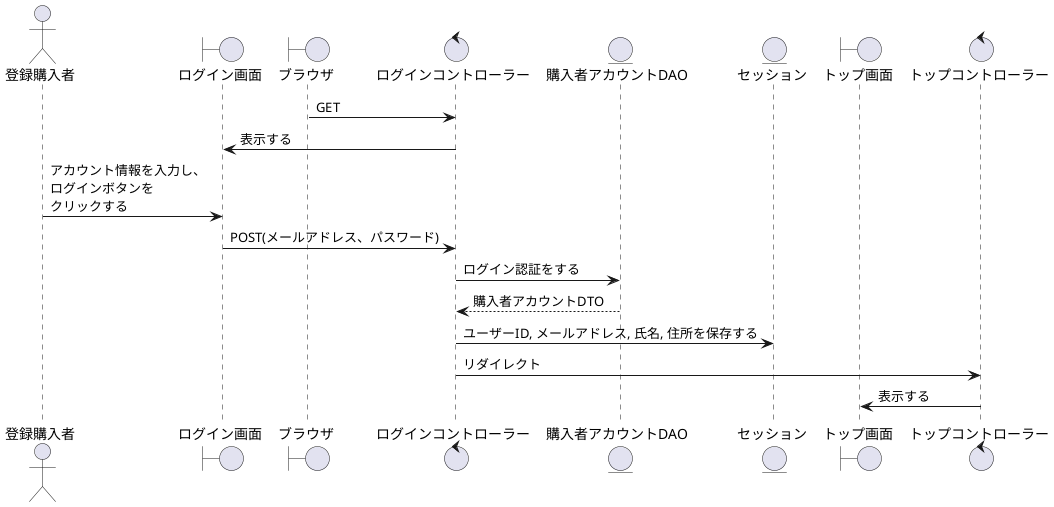 @startuml ログイン

actor    "登録購入者" as act
boundary "ログイン画面" as Login
boundary "ブラウザ" as brz
control  "ログインコントローラー" as Approval_c
entity   "購入者アカウントDAO" as Account
entity   "セッション" as sessyon
boundary "トップ画面" as Top
control  "トップコントローラー" as Completion_c

'-------------------------------------------------------------------------------------------

brz -> Approval_c : GET
Login <- Approval_c : 表示する
act -> Login : アカウント情報を入力し、\nログインボタンを\nクリックする
Login -> Approval_c : POST(メールアドレス、パスワード)
Approval_c -> Account : ログイン認証をする
Approval_c <-- Account : 購入者アカウントDTO
Approval_c -> sessyon : ユーザーID, メールアドレス, 氏名, 住所を保存する
Approval_c -> Completion_c : リダイレクト
Completion_c -> Top : 表示する
@enduml